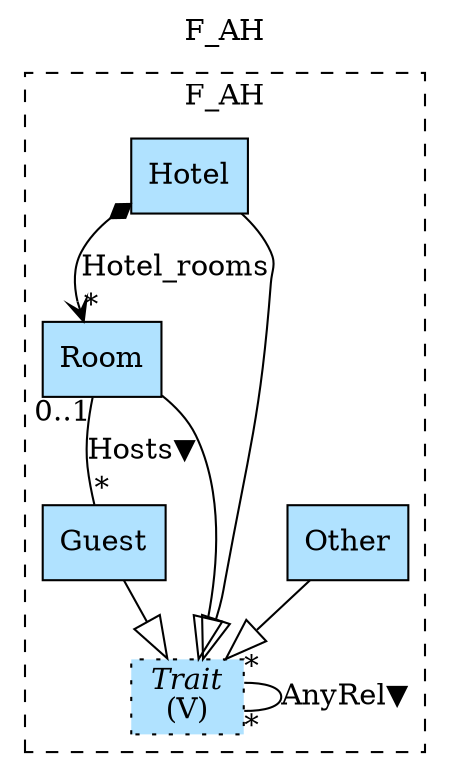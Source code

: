 digraph {graph[label=F_AH,labelloc=tl,labelfontsize=12];
subgraph cluster_F_AH{style=dashed;label=F_AH;
"Guest"[shape=record,fillcolor=lightskyblue1,style = filled,label="Guest"];
"Other"[shape=record,fillcolor=lightskyblue1,style = filled,label="Other"];
"Room"[shape=record,fillcolor=lightskyblue1,style = filled,label="Room"];
"Hotel"[shape=record,fillcolor=lightskyblue1,style = filled,label="Hotel"];
"Trait"[shape=record,fillcolor=lightskyblue1,style ="filled,dotted",label=<{<I>Trait</I><br/>(V)}>];

"Room"->"Guest"[label="Hosts▼",dir=none,taillabel="0..1",headlabel="*"];
"Hotel"->"Room"[label="Hotel_rooms",arrowhead=vee,arrowtail=diamond,dir=both,headlabel="*"];
"Trait"->"Trait"[label="AnyRel▼",dir=none,taillabel="*",headlabel="*"];
"Room"->"Trait"[arrowhead=onormal,arrowsize=2.0];
"Hotel"->"Trait"[arrowhead=onormal,arrowsize=2.0];
"Guest"->"Trait"[arrowhead=onormal,arrowsize=2.0];
"Other"->"Trait"[arrowhead=onormal,arrowsize=2.0];

}
}
